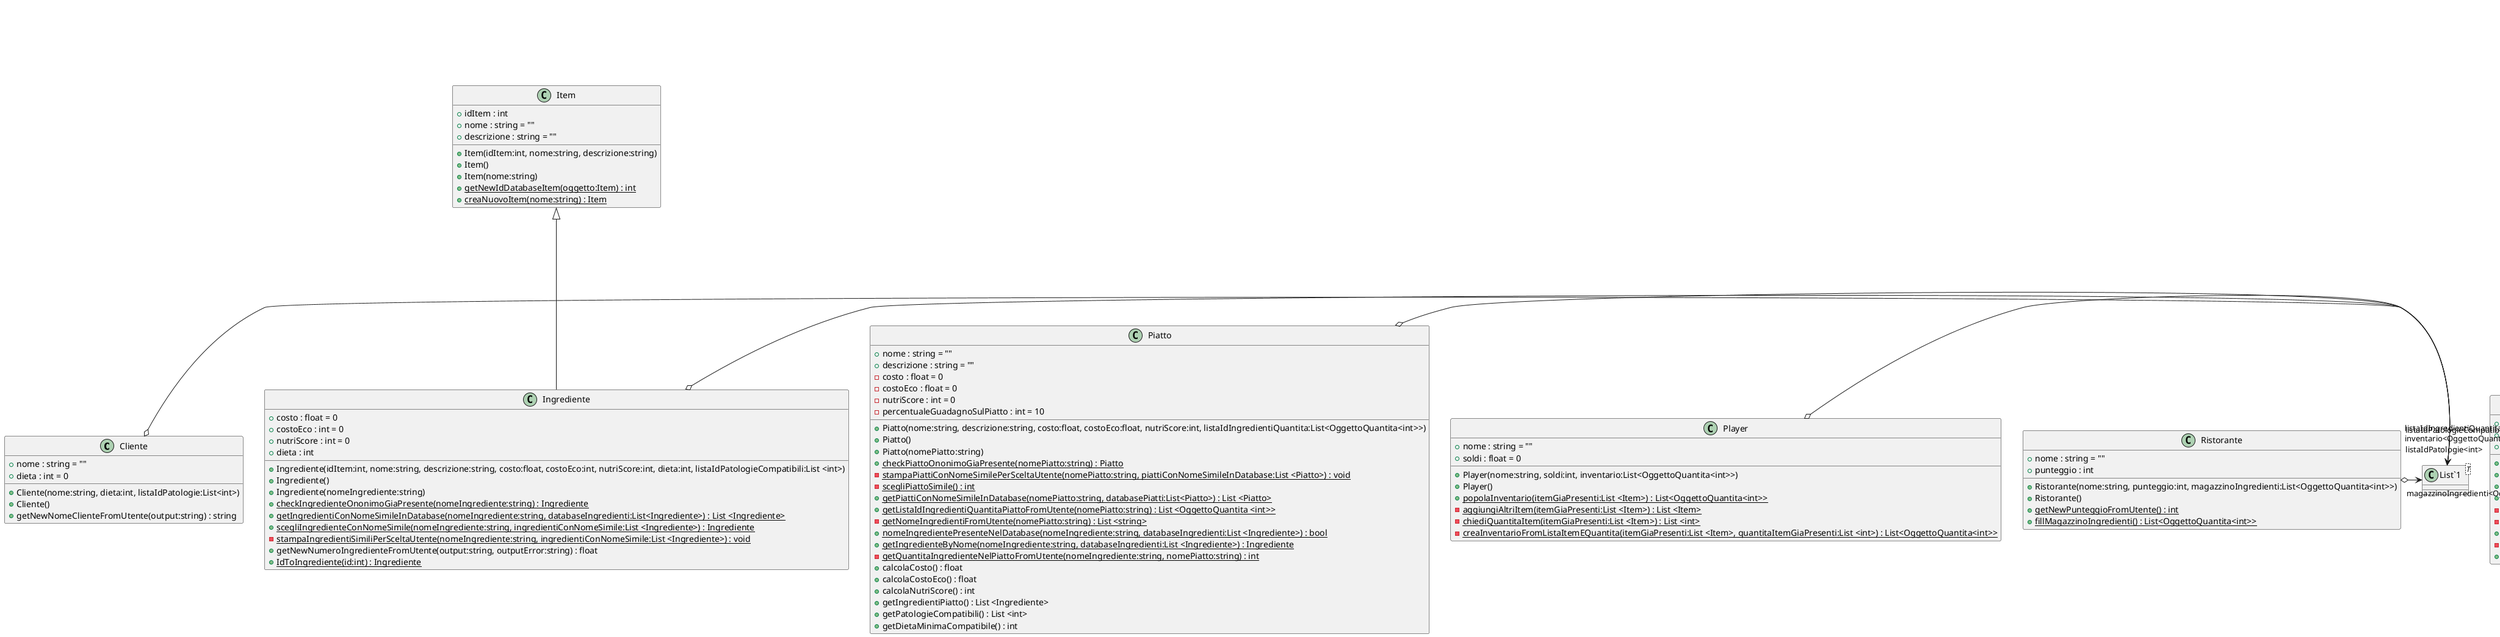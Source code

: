 @startuml
class Cliente {
    + nome : string = ""
    + dieta : int = 0
    + Cliente(nome:string, dieta:int, listaIdPatologie:List<int>)
    + Cliente()
    + getNewNomeClienteFromUtente(output:string) : string
}
class "List`1"<T> {
}
Cliente o-> "listaIdPatologie<int>" "List`1"
class Database {
    + Database()
    + {static} Main(args:string[]) : void
    + {static} aggiungiRistorante(ristorante:Ristorante) : void
    + {static} aggiungiPlayer(player:Player) : void
    + {static} aggiungiPiatto(piatto:Piatto) : void
    + {static} aggiungiPatologia(patologia:Patologia) : void
    + {static} aggiungiIngrediente(ingrediente:Ingrediente) : void
    + {static} aggiungiDieta(dieta:Dieta) : void
    + {static} aggiungiCliente(cliente:Cliente) : void
    + {static} salvaNuovoOggettoSuFile(oggetto:Oggetto) : void
    + {static} getNewStringaFromUtente(output:string) : string
    + {static} getUltimoOggettoAggiuntoAlDatabase(oggetto:Oggetto) : Oggetto
    + {static} getDatabaseOggetto(oggetto:Oggetto) : List <Oggetto>
    - {static} creaDatabaseBase() : void
    - {static} creaDatabaseBaseCliente() : void
    - {static} creaDatabaseBaseDieta() : void
    - {static} creaDatabaseBaseIngrediente() : void
    - {static} creaDatabaseBaseItem() : void
    - {static} creaDatabaseBasePatologia() : void
    - {static} creaDatabaseBasePiatto() : void
    - {static} creaDatabaseBasePlayer() : void
    - {static} creaDatabaseBaseRistorante() : void
}
class Dieta {
    + nome : string = ""
    + descrizione : string = ""
    + Dieta(nome:string, descrizione:string)
    + Dieta()
    + {static} getNewDietaFromUtente(output:string) : int
    + {static} dietaStringToIdDieta(dieta:string) : int
}
class Ingrediente {
    + costo : float = 0
    + costoEco : int = 0
    + nutriScore : int = 0
    + dieta : int
    + Ingrediente(idItem:int, nome:string, descrizione:string, costo:float, costoEco:int, nutriScore:int, dieta:int, listaIdPatologieCompatibili:List <int>)
    + Ingrediente()
    + Ingrediente(nomeIngrediente:string)
    + {static} checkIngredienteOnonimoGiaPresente(nomeIngrediente:string) : Ingrediente
    + {static} getIngredientiConNomeSimileInDatabase(nomeIngrediente:string, databaseIngredienti:List<Ingrediente>) : List <Ingrediente>
    + {static} scegliIngredienteConNomeSimile(nomeIngrediente:string, ingredientiConNomeSimile:List <Ingrediente>) : Ingrediente
    - {static} stampaIngredientiSimiliPerSceltaUtente(nomeIngrediente:string, ingredientiConNomeSimile:List <Ingrediente>) : void
    + getNewNumeroIngredienteFromUtente(output:string, outputError:string) : float
    + {static} IdToIngrediente(id:int) : Ingrediente
}
class "List`1"<T> {
}
Item <|-- Ingrediente
Ingrediente o-> "listaIdPatologieCompatibili<int>" "List`1"
class Item {
    + idItem : int
    + nome : string = ""
    + descrizione : string = ""
    + Item(idItem:int, nome:string, descrizione:string)
    + Item()
    + Item(nome:string)
    + {static} getNewIdDatabaseItem(oggetto:Item) : int
    + {static} creaNuovoItem(nome:string) : Item
}
class "OggettoQuantita`1"<Oggetto> {
    + oggetto : Oggetto
    + quantita : int
    + OggettoQuantita(oggetto:Oggetto, quantita:int)
    + OggettoQuantita()
}
class Patologia {
    + idPatologia : int
    + nome : string = ""
    + descrizione : string = ""
    + Patologia(idPatologia:int, nome:string, descrizione:string)
    + Patologia()
    + {static} patologiaStringToIdPatologia(patologia:string) : int
    + {static} getNewListaIdPatologieFromUtente(output:string) : List <int>
    - {static} convertiListaPatologieStringToListaIdPatologia(listaPatolgie:List <string>) : List <int>
    - {static} fillListaPatologieStringhe(output:string) : List <string>
    + {static} getNewIdDatabasePatologia(oggetto:Patologia) : int
    - {static} idListToPatologieList(idList:List <int>) : List <Patologia>
    + {static} getListIdTutteLePatologie() : List <int>
}
class Piatto {
    + nome : string = ""
    + descrizione : string = ""
    - costo : float = 0
    - costoEco : float = 0
    - nutriScore : int = 0
    - percentualeGuadagnoSulPiatto : int = 10
    + Piatto(nome:string, descrizione:string, costo:float, costoEco:float, nutriScore:int, listaIdIngredientiQuantita:List<OggettoQuantita<int>>)
    + Piatto()
    + Piatto(nomePiatto:string)
    + {static} checkPiattoOnonimoGiaPresente(nomePiatto:string) : Piatto
    - {static} stampaPiattiConNomeSimilePerSceltaUtente(nomePiatto:string, piattiConNomeSimileInDatabase:List <Piatto>) : void
    - {static} scegliPiattoSimile() : int
    + {static} getPiattiConNomeSimileInDatabase(nomePiatto:string, databasePiatti:List<Piatto>) : List <Piatto>
    + {static} getListaIdIngredientiQuantitaPiattoFromUtente(nomePiatto:string) : List <OggettoQuantita <int>>
    - {static} getNomeIngredientiFromUtente(nomePiatto:string) : List <string>
    + {static} nomeIngredientePresenteNelDatabase(nomeIngrediente:string, databaseIngredienti:List <Ingrediente>) : bool
    + {static} getIngredienteByNome(nomeIngrediente:string, databaseIngredienti:List <Ingrediente>) : Ingrediente
    - {static} getQuantitaIngredienteNelPiattoFromUtente(nomeIngrediente:string, nomePiatto:string) : int
    + calcolaCosto() : float
    + calcolaCostoEco() : float
    + calcolaNutriScore() : int
    + getIngredientiPiatto() : List <Ingrediente>
    + getPatologieCompatibili() : List <int>
    + getDietaMinimaCompatibile() : int
}
class "List`1"<T> {
}
Piatto o-> "listaIdIngredientiQuantita<OggettoQuantita <int>>" "List`1"
class Player {
    + nome : string = ""
    + soldi : float = 0
    + Player(nome:string, soldi:int, inventario:List<OggettoQuantita<int>>)
    + Player()
    + {static} popolaInventario(itemGiaPresenti:List <Item>) : List<OggettoQuantita<int>>
    - {static} aggiungiAltriItem(itemGiaPresenti:List <Item>) : List <Item>
    - {static} chiediQuantitaItem(itemGiaPresenti:List <Item>) : List <int>
    - {static} creaInventarioFromListaItemEQuantita(itemGiaPresenti:List <Item>, quantitaItemGiaPresenti:List <int>) : List<OggettoQuantita<int>>
}
class "List`1"<T> {
}
Player o-> "inventario<OggettoQuantita<int>>" "List`1"
class Ristorante {
    + nome : string = ""
    + punteggio : int
    + Ristorante(nome:string, punteggio:int, magazzinoIngredienti:List<OggettoQuantita<int>>)
    + Ristorante()
    + {static} getNewPunteggioFromUtente() : int
    + {static} fillMagazzinoIngredienti() : List<OggettoQuantita<int>>
}
class "List`1"<T> {
}
Ristorante o-> "magazzinoIngredienti<OggettoQuantita<int>>" "List`1"
class Serializza {
    + Serializza()
    + {static} salvaOggettiSuFile(oggetti:List <Oggetto>) : void
    + {static} getJsonPath(oggetto:Oggetto) : string
    + {static} leggiOggettiDaFile(filePath:string) : List<Oggetto>
}
@enduml
